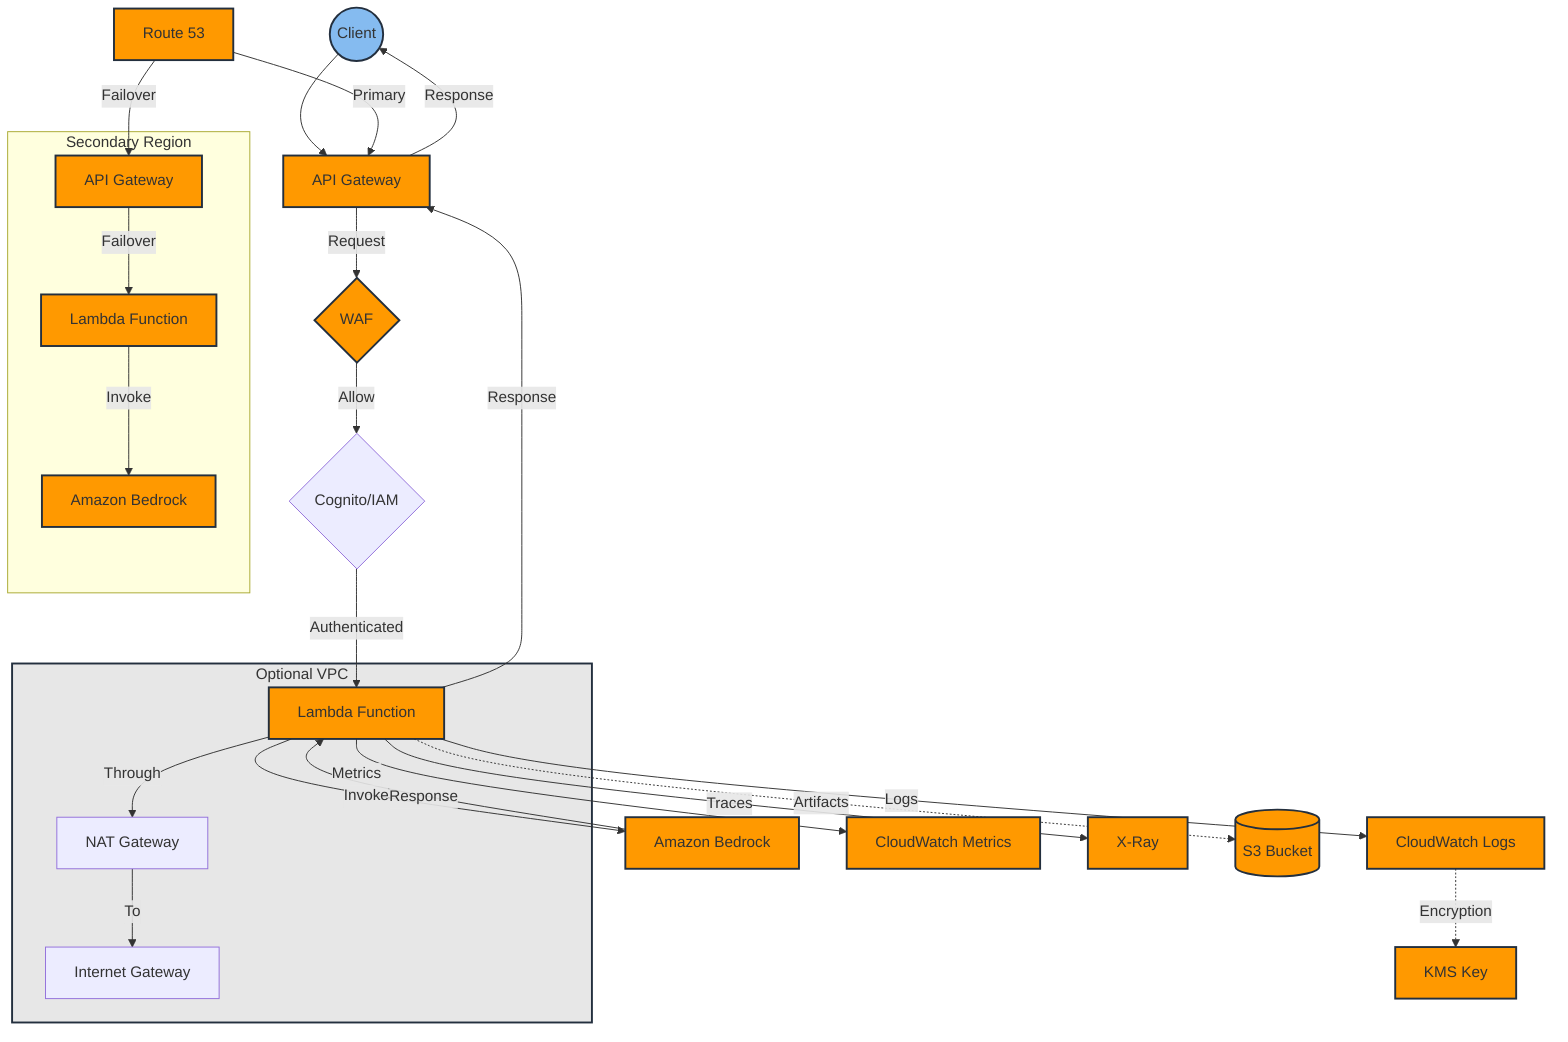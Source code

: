 graph TB
    %% Client and API Gateway
    Client((Client)) --> APIG[API Gateway]
    APIG -->|Request| WAF{WAF}
    WAF -->|Allow| Auth{Cognito/IAM}
    
    %% Lambda Function
    Auth -->|Authenticated| Lambda[Lambda Function]
    Lambda -->|Invoke| Bedrock[Amazon Bedrock]
    
    %% Monitoring and Logging
    Lambda -->|Logs| CW[CloudWatch Logs]
    Lambda -->|Metrics| CWM[CloudWatch Metrics]
    Lambda -->|Traces| XRay[X-Ray]
    
    %% VPC Resources
    subgraph VPC[Optional VPC]
        Lambda -->|Through| NAT[NAT Gateway]
        NAT -->|To| IGW[Internet Gateway]
    end
    
    %% S3 and KMS
    Lambda -.->|Artifacts| S3[(S3 Bucket)]
    CW -.->|Encryption| KMS[KMS Key]
    
    %% Response Path
    Bedrock -->|Response| Lambda
    Lambda -->|Response| APIG
    APIG -->|Response| Client
    
    %% Multi-Region
    subgraph Secondary Region
        APIG2[API Gateway] -->|Failover| Lambda2[Lambda Function]
        Lambda2 -->|Invoke| Bedrock2[Amazon Bedrock]
    end
    
    %% DNS Failover
    DNS[Route 53] -->|Primary| APIG
    DNS -->|Failover| APIG2

    classDef aws fill:#FF9900,stroke:#232F3E,stroke-width:2px;
    classDef client fill:#85BBF0,stroke:#232F3E,stroke-width:2px;
    classDef vpc fill:#E7E7E7,stroke:#232F3E,stroke-width:2px;
    
    class APIG,WAF,Lambda,Bedrock,CW,CWM,XRay,S3,KMS,APIG2,Lambda2,Bedrock2,DNS aws;
    class Client client;
    class VPC vpc;